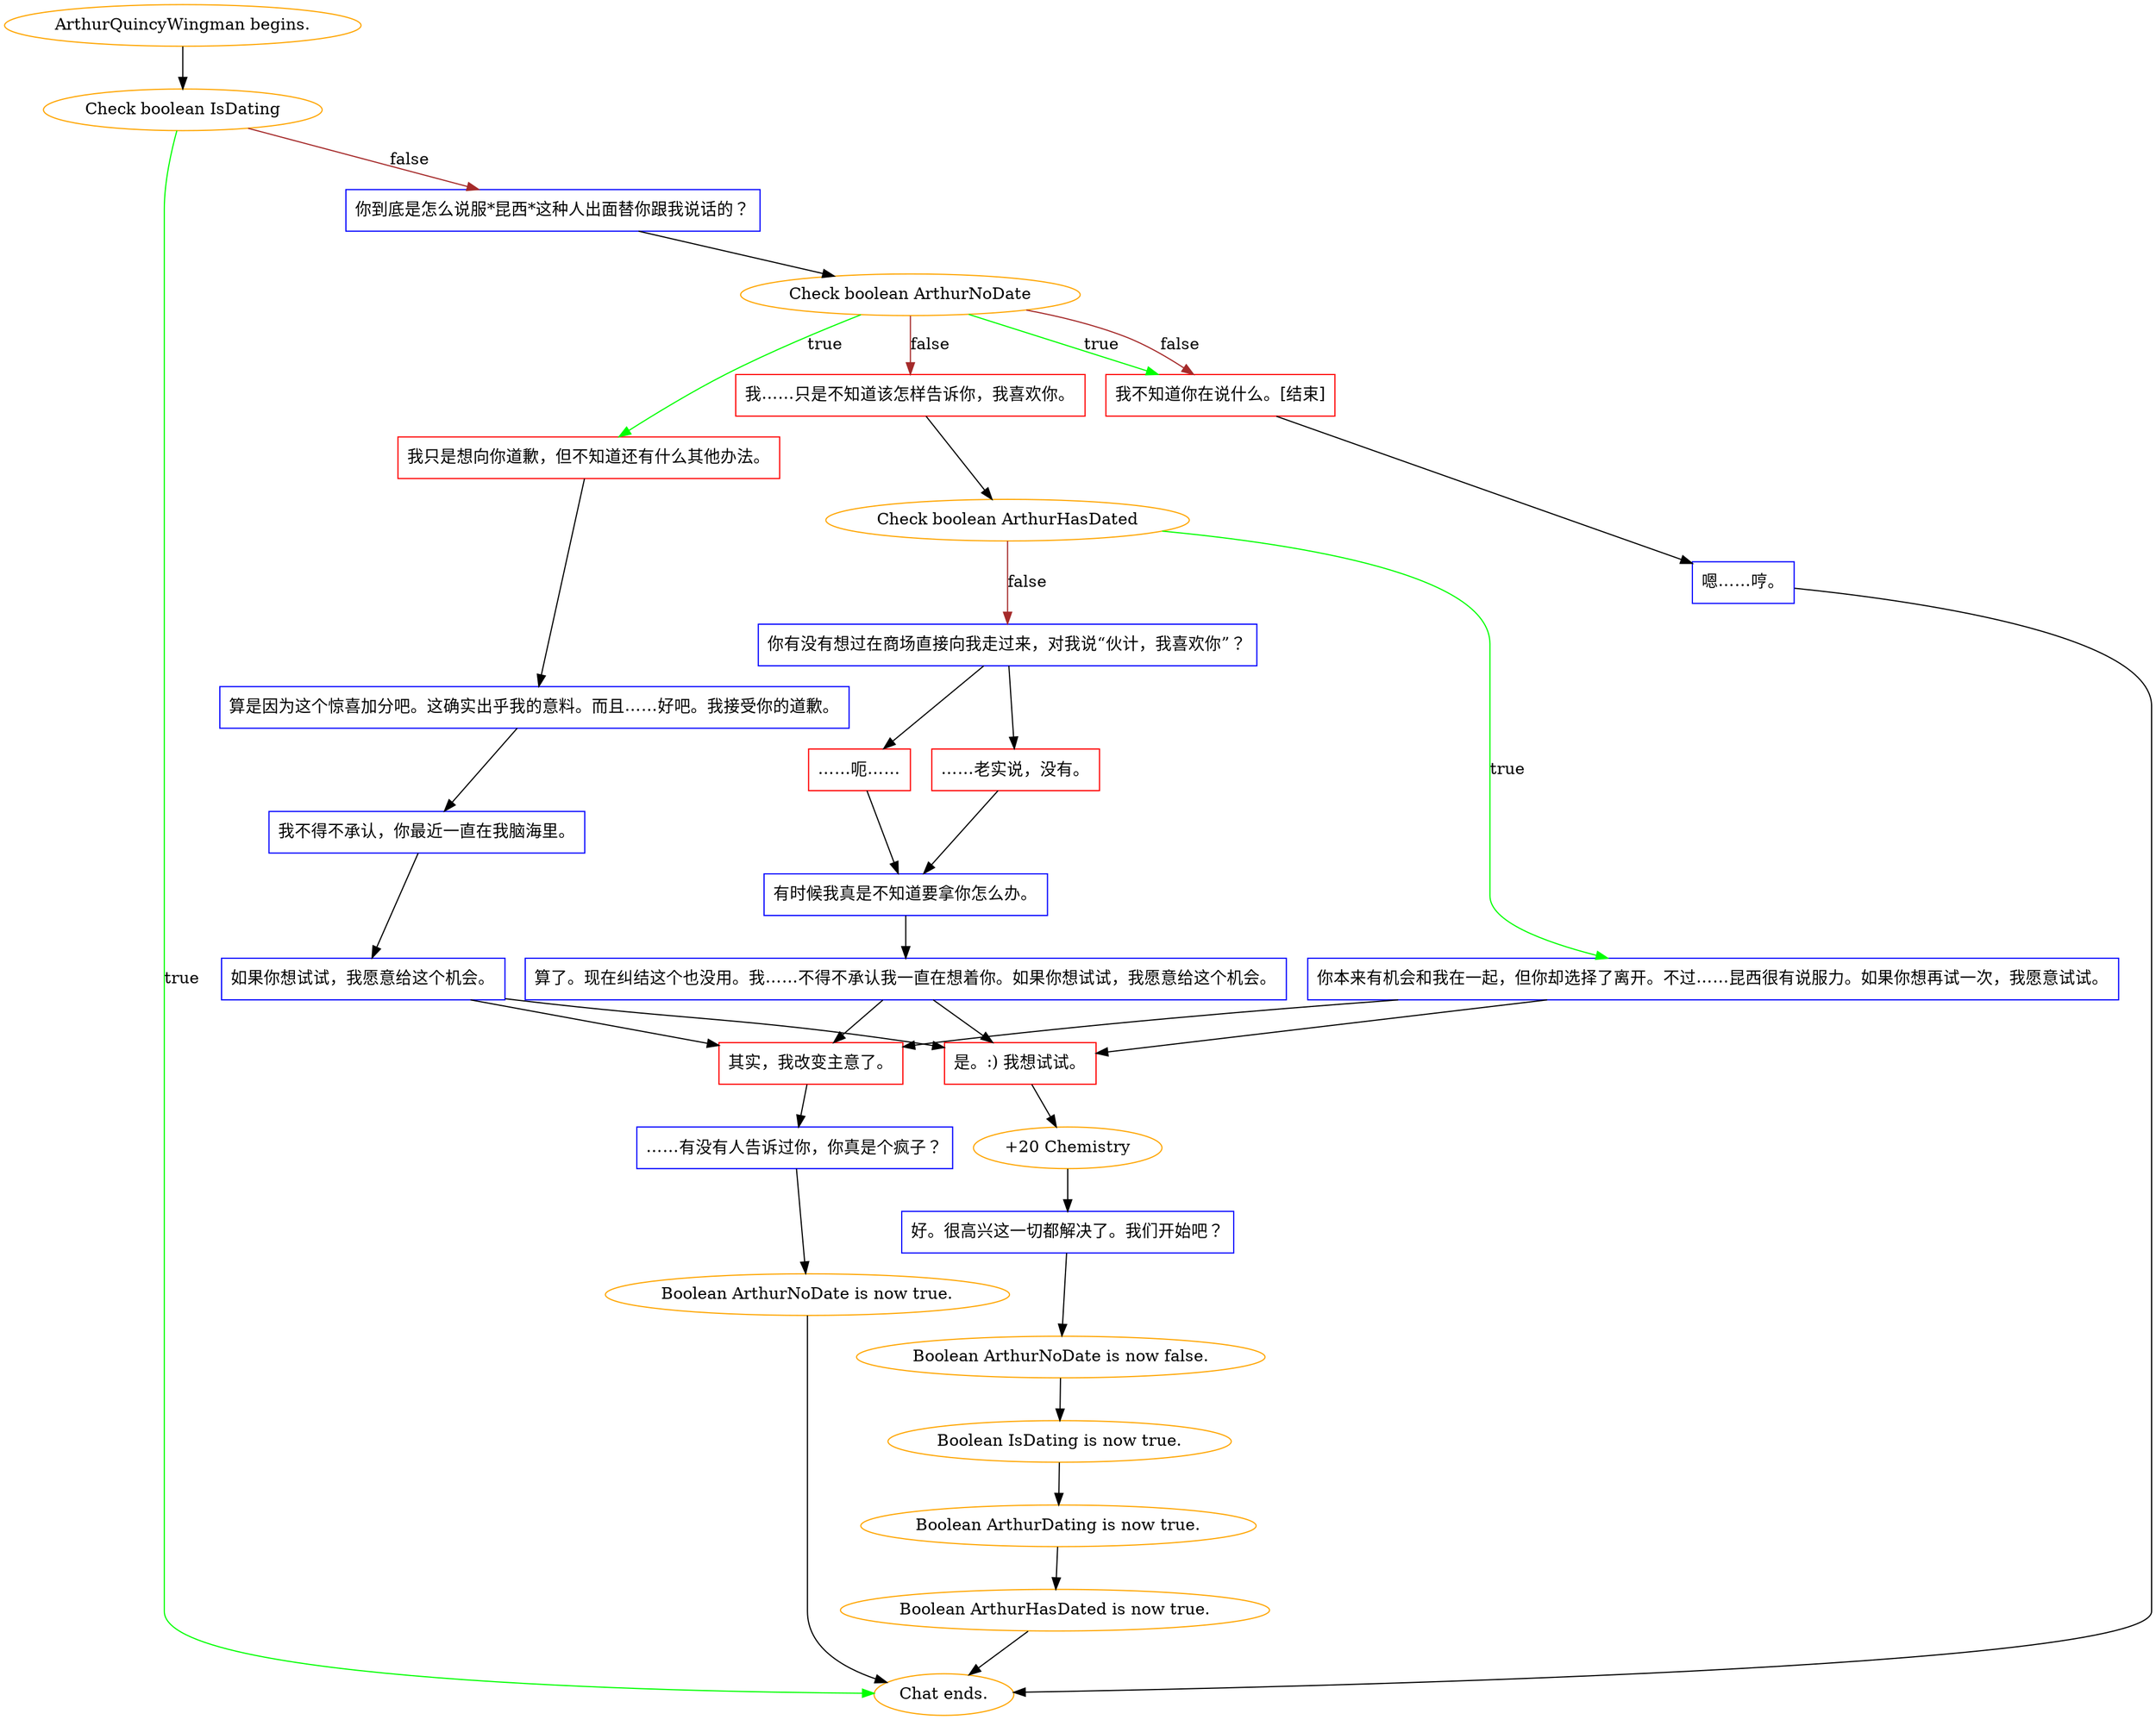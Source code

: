 digraph {
	"ArthurQuincyWingman begins." [color=orange];
		"ArthurQuincyWingman begins." -> j902589440;
	j902589440 [label="Check boolean IsDating",color=orange];
		j902589440 -> "Chat ends." [label=true,color=green];
		j902589440 -> j3840689239 [label=false,color=brown];
	"Chat ends." [color=orange];
	j3840689239 [label="你到底是怎么说服*昆西*这种人出面替你跟我说话的？",shape=box,color=blue];
		j3840689239 -> j1374000026;
	j1374000026 [label="Check boolean ArthurNoDate",color=orange];
		j1374000026 -> j697836086 [label=true,color=green];
		j1374000026 -> j1808613938 [label=true,color=green];
		j1374000026 -> j3156460081 [label=false,color=brown];
		j1374000026 -> j1808613938 [label=false,color=brown];
	j697836086 [label="我只是想向你道歉，但不知道还有什么其他办法。",shape=box,color=red];
		j697836086 -> j2507761380;
	j1808613938 [label="我不知道你在说什么。[结束]",shape=box,color=red];
		j1808613938 -> j1582602150;
	j3156460081 [label="我……只是不知道该怎样告诉你，我喜欢你。",shape=box,color=red];
		j3156460081 -> j3373833188;
	j2507761380 [label="算是因为这个惊喜加分吧。这确实出乎我的意料。而且……好吧。我接受你的道歉。",shape=box,color=blue];
		j2507761380 -> j3339722239;
	j1582602150 [label="嗯……哼。",shape=box,color=blue];
		j1582602150 -> "Chat ends.";
	j3373833188 [label="Check boolean ArthurHasDated",color=orange];
		j3373833188 -> j2300063809 [label=true,color=green];
		j3373833188 -> j2524709259 [label=false,color=brown];
	j3339722239 [label="我不得不承认，你最近一直在我脑海里。",shape=box,color=blue];
		j3339722239 -> j4120777312;
	j2300063809 [label="你本来有机会和我在一起，但你却选择了离开。不过……昆西很有说服力。如果你想再试一次，我愿意试试。",shape=box,color=blue];
		j2300063809 -> j961727866;
		j2300063809 -> j604249940;
	j2524709259 [label="你有没有想过在商场直接向我走过来，对我说“伙计，我喜欢你”？",shape=box,color=blue];
		j2524709259 -> j2148636206;
		j2524709259 -> j936891306;
	j4120777312 [label="如果你想试试，我愿意给这个机会。",shape=box,color=blue];
		j4120777312 -> j961727866;
		j4120777312 -> j604249940;
	j961727866 [label="是。:) 我想试试。",shape=box,color=red];
		j961727866 -> j1507097281;
	j604249940 [label="其实，我改变主意了。",shape=box,color=red];
		j604249940 -> j2356927016;
	j2148636206 [label="……老实说，没有。",shape=box,color=red];
		j2148636206 -> j3603821073;
	j936891306 [label="……呃……",shape=box,color=red];
		j936891306 -> j3603821073;
	j1507097281 [label="+20 Chemistry",color=orange];
		j1507097281 -> j231498455;
	j2356927016 [label="……有没有人告诉过你，你真是个疯子？",shape=box,color=blue];
		j2356927016 -> j2533691464;
	j3603821073 [label="有时候我真是不知道要拿你怎么办。",shape=box,color=blue];
		j3603821073 -> j2438147360;
	j231498455 [label="好。很高兴这一切都解决了。我们开始吧？",shape=box,color=blue];
		j231498455 -> j4043864563;
	j2533691464 [label="Boolean ArthurNoDate is now true.",color=orange];
		j2533691464 -> "Chat ends.";
	j2438147360 [label="算了。现在纠结这个也没用。我……不得不承认我一直在想着你。如果你想试试，我愿意给这个机会。",shape=box,color=blue];
		j2438147360 -> j961727866;
		j2438147360 -> j604249940;
	j4043864563 [label="Boolean ArthurNoDate is now false.",color=orange];
		j4043864563 -> j1527829918;
	j1527829918 [label="Boolean IsDating is now true.",color=orange];
		j1527829918 -> j899889954;
	j899889954 [label="Boolean ArthurDating is now true.",color=orange];
		j899889954 -> j3103123730;
	j3103123730 [label="Boolean ArthurHasDated is now true.",color=orange];
		j3103123730 -> "Chat ends.";
}